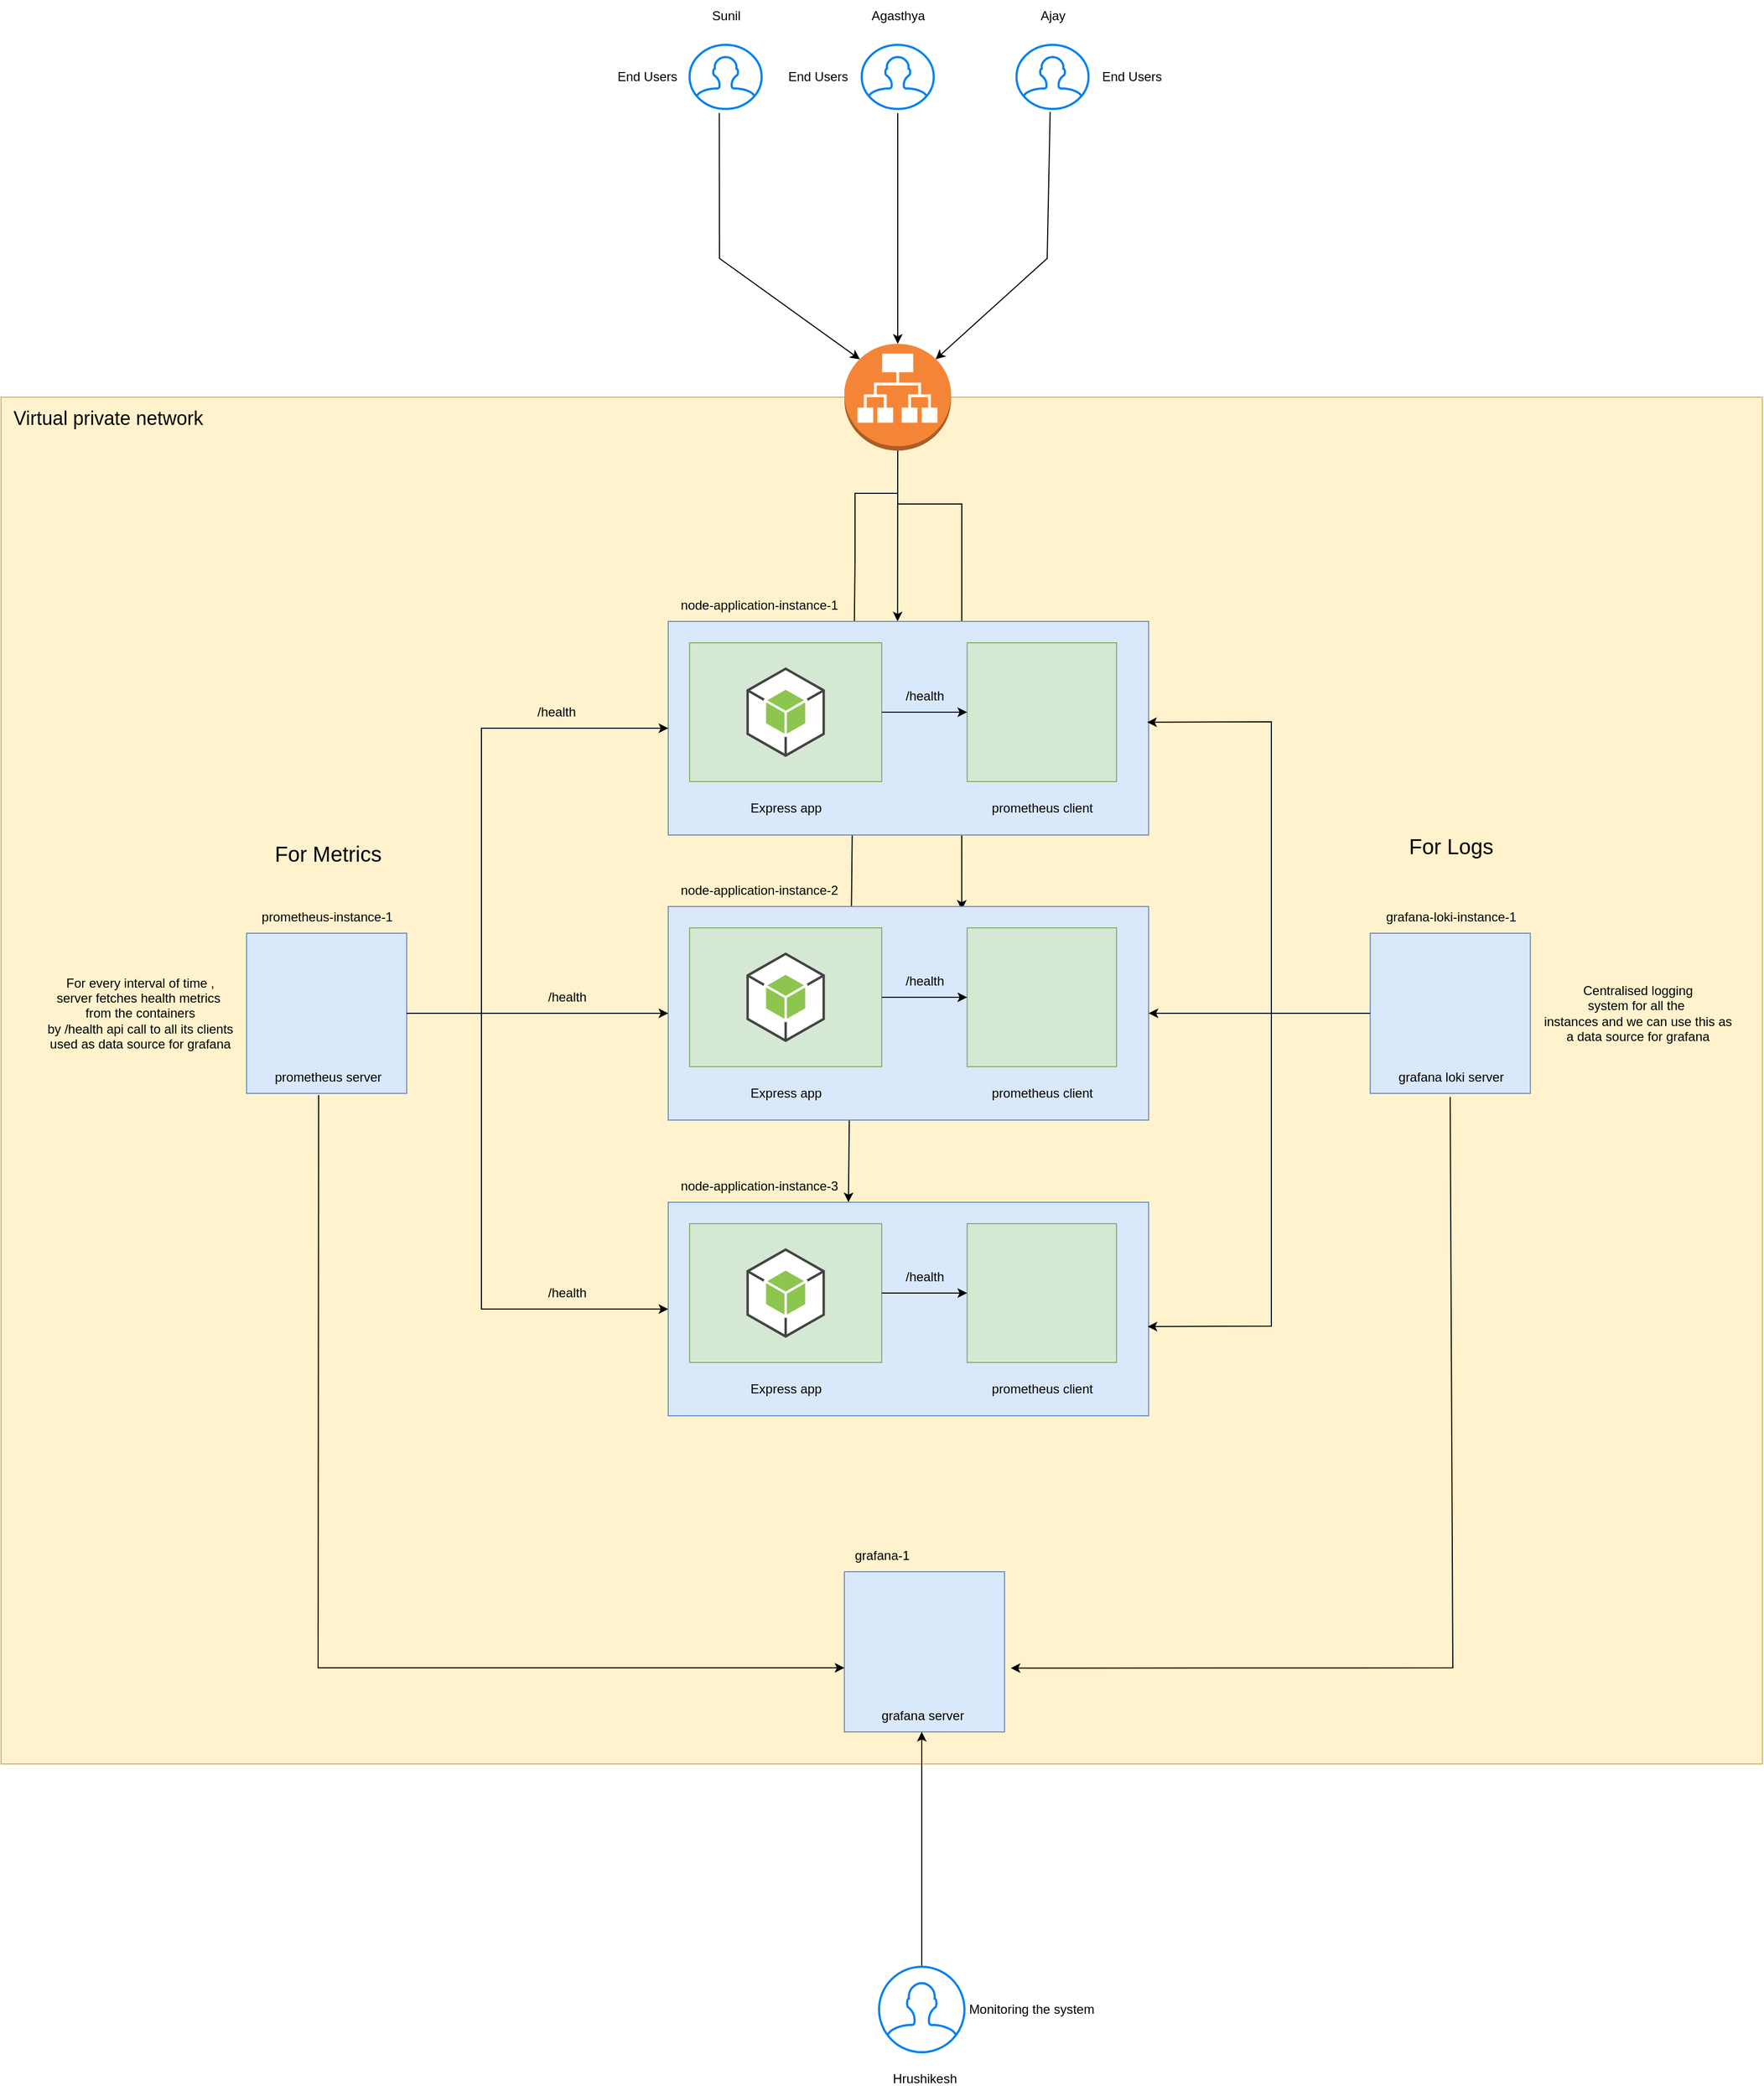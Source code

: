 <mxfile version="24.5.5" type="device">
  <diagram name="Page-1" id="3_qAfCeMi1pS8mAeq-Ui">
    <mxGraphModel dx="2233" dy="3207" grid="1" gridSize="10" guides="1" tooltips="1" connect="1" arrows="1" fold="1" page="1" pageScale="1" pageWidth="827" pageHeight="1169" math="0" shadow="0">
      <root>
        <mxCell id="0" />
        <mxCell id="1" parent="0" />
        <mxCell id="Sa6RIAV5YEHSp7vAq8mL-81" value="" style="whiteSpace=wrap;html=1;fillColor=#fff2cc;strokeColor=#d6b656;" vertex="1" parent="1">
          <mxGeometry x="1280" y="-638" width="1650" height="1280" as="geometry" />
        </mxCell>
        <mxCell id="Sa6RIAV5YEHSp7vAq8mL-87" value="" style="edgeStyle=none;orthogonalLoop=1;jettySize=auto;html=1;rounded=0;entryX=0.993;entryY=0.996;entryDx=0;entryDy=0;entryPerimeter=0;" edge="1" parent="1" target="Sa6RIAV5YEHSp7vAq8mL-31">
          <mxGeometry width="100" relative="1" as="geometry">
            <mxPoint x="2120" y="-548" as="sourcePoint" />
            <mxPoint x="2092.5" y="-528" as="targetPoint" />
            <Array as="points">
              <mxPoint x="2080" y="-548" />
              <mxPoint x="2080" y="-488" />
            </Array>
          </mxGeometry>
        </mxCell>
        <mxCell id="Sa6RIAV5YEHSp7vAq8mL-86" value="" style="edgeStyle=none;orthogonalLoop=1;jettySize=auto;html=1;rounded=0;entryX=0.611;entryY=0.015;entryDx=0;entryDy=0;entryPerimeter=0;" edge="1" parent="1" target="Sa6RIAV5YEHSp7vAq8mL-18">
          <mxGeometry width="100" relative="1" as="geometry">
            <mxPoint x="2120" y="-538" as="sourcePoint" />
            <mxPoint x="2224.5" y="-518" as="targetPoint" />
            <Array as="points">
              <mxPoint x="2180" y="-538" />
            </Array>
          </mxGeometry>
        </mxCell>
        <mxCell id="Sa6RIAV5YEHSp7vAq8mL-70" value="" style="whiteSpace=wrap;html=1;fillColor=#dae8fc;strokeColor=#6c8ebf;" vertex="1" parent="1">
          <mxGeometry x="2562.62" y="-136" width="150" height="150" as="geometry" />
        </mxCell>
        <mxCell id="Sa6RIAV5YEHSp7vAq8mL-59" value="" style="whiteSpace=wrap;html=1;fillColor=#dae8fc;strokeColor=#6c8ebf;" vertex="1" parent="1">
          <mxGeometry x="2070" y="462" width="150" height="150" as="geometry" />
        </mxCell>
        <mxCell id="Sa6RIAV5YEHSp7vAq8mL-41" value="" style="whiteSpace=wrap;html=1;fillColor=#dae8fc;strokeColor=#6c8ebf;" vertex="1" parent="1">
          <mxGeometry x="1510" y="-136" width="150" height="150" as="geometry" />
        </mxCell>
        <mxCell id="Sa6RIAV5YEHSp7vAq8mL-1" value="" style="whiteSpace=wrap;html=1;fillColor=#dae8fc;strokeColor=#6c8ebf;" vertex="1" parent="1">
          <mxGeometry x="1905" y="-428" width="450" height="200" as="geometry" />
        </mxCell>
        <mxCell id="Sa6RIAV5YEHSp7vAq8mL-6" value="" style="whiteSpace=wrap;html=1;fillColor=#d5e8d4;strokeColor=#82b366;" vertex="1" parent="1">
          <mxGeometry x="1925" y="-408" width="180" height="130" as="geometry" />
        </mxCell>
        <mxCell id="Sa6RIAV5YEHSp7vAq8mL-2" value="node-application-instance-1" style="text;html=1;align=center;verticalAlign=middle;resizable=0;points=[];autosize=1;strokeColor=none;fillColor=none;" vertex="1" parent="1">
          <mxGeometry x="1905" y="-458" width="170" height="30" as="geometry" />
        </mxCell>
        <mxCell id="Sa6RIAV5YEHSp7vAq8mL-5" value="" style="outlineConnect=0;dashed=0;verticalLabelPosition=bottom;verticalAlign=top;align=center;html=1;shape=mxgraph.aws3.android;fillColor=#8CC64F;gradientColor=none;" vertex="1" parent="1">
          <mxGeometry x="1978.25" y="-385" width="73.5" height="84" as="geometry" />
        </mxCell>
        <mxCell id="Sa6RIAV5YEHSp7vAq8mL-7" value="" style="whiteSpace=wrap;html=1;fillColor=#d5e8d4;strokeColor=#82b366;" vertex="1" parent="1">
          <mxGeometry x="2185" y="-408" width="140" height="130" as="geometry" />
        </mxCell>
        <mxCell id="Sa6RIAV5YEHSp7vAq8mL-9" value="" style="shape=image;verticalLabelPosition=bottom;labelBackgroundColor=default;verticalAlign=top;aspect=fixed;imageAspect=0;image=https://upload.wikimedia.org/wikipedia/commons/thumb/3/38/Prometheus_software_logo.svg/2066px-Prometheus_software_logo.svg.png;" vertex="1" parent="1">
          <mxGeometry x="2224.5" y="-373.24" width="61" height="60.49" as="geometry" />
        </mxCell>
        <mxCell id="Sa6RIAV5YEHSp7vAq8mL-10" value="Express app" style="text;html=1;align=center;verticalAlign=middle;resizable=0;points=[];autosize=1;strokeColor=none;fillColor=none;" vertex="1" parent="1">
          <mxGeometry x="1970" y="-268" width="90" height="30" as="geometry" />
        </mxCell>
        <mxCell id="Sa6RIAV5YEHSp7vAq8mL-11" value="&lt;div style=&quot;background-color: rgb(31, 31, 31); line-height: 29px;&quot;&gt;&lt;br&gt;&lt;/div&gt;" style="text;html=1;align=center;verticalAlign=middle;resizable=0;points=[];autosize=1;strokeColor=none;fillColor=none;" vertex="1" parent="1">
          <mxGeometry x="2255" y="-215" width="20" height="40" as="geometry" />
        </mxCell>
        <mxCell id="Sa6RIAV5YEHSp7vAq8mL-13" value="prometheus client" style="text;html=1;align=center;verticalAlign=middle;resizable=0;points=[];autosize=1;strokeColor=none;fillColor=none;" vertex="1" parent="1">
          <mxGeometry x="2195" y="-268" width="120" height="30" as="geometry" />
        </mxCell>
        <mxCell id="Sa6RIAV5YEHSp7vAq8mL-14" value="/health" style="text;html=1;align=center;verticalAlign=middle;resizable=0;points=[];autosize=1;strokeColor=none;fillColor=none;" vertex="1" parent="1">
          <mxGeometry x="2115" y="-373.24" width="60" height="30" as="geometry" />
        </mxCell>
        <mxCell id="Sa6RIAV5YEHSp7vAq8mL-16" value="" style="edgeStyle=none;orthogonalLoop=1;jettySize=auto;html=1;rounded=0;entryX=0;entryY=0.5;entryDx=0;entryDy=0;exitX=1;exitY=0.5;exitDx=0;exitDy=0;" edge="1" parent="1" source="Sa6RIAV5YEHSp7vAq8mL-6" target="Sa6RIAV5YEHSp7vAq8mL-7">
          <mxGeometry width="100" relative="1" as="geometry">
            <mxPoint x="2105" y="-318" as="sourcePoint" />
            <mxPoint x="2205" y="-318" as="targetPoint" />
            <Array as="points" />
          </mxGeometry>
        </mxCell>
        <mxCell id="Sa6RIAV5YEHSp7vAq8mL-18" value="" style="whiteSpace=wrap;html=1;fillColor=#dae8fc;strokeColor=#6c8ebf;" vertex="1" parent="1">
          <mxGeometry x="1905" y="-161" width="450" height="200" as="geometry" />
        </mxCell>
        <mxCell id="Sa6RIAV5YEHSp7vAq8mL-19" value="" style="whiteSpace=wrap;html=1;fillColor=#d5e8d4;strokeColor=#82b366;" vertex="1" parent="1">
          <mxGeometry x="1925" y="-141" width="180" height="130" as="geometry" />
        </mxCell>
        <mxCell id="Sa6RIAV5YEHSp7vAq8mL-20" value="node-application-instance-2" style="text;html=1;align=center;verticalAlign=middle;resizable=0;points=[];autosize=1;strokeColor=none;fillColor=none;" vertex="1" parent="1">
          <mxGeometry x="1905" y="-191" width="170" height="30" as="geometry" />
        </mxCell>
        <mxCell id="Sa6RIAV5YEHSp7vAq8mL-21" value="" style="outlineConnect=0;dashed=0;verticalLabelPosition=bottom;verticalAlign=top;align=center;html=1;shape=mxgraph.aws3.android;fillColor=#8CC64F;gradientColor=none;" vertex="1" parent="1">
          <mxGeometry x="1978.25" y="-118" width="73.5" height="84" as="geometry" />
        </mxCell>
        <mxCell id="Sa6RIAV5YEHSp7vAq8mL-22" value="" style="whiteSpace=wrap;html=1;fillColor=#d5e8d4;strokeColor=#82b366;" vertex="1" parent="1">
          <mxGeometry x="2185" y="-141" width="140" height="130" as="geometry" />
        </mxCell>
        <mxCell id="Sa6RIAV5YEHSp7vAq8mL-23" value="" style="shape=image;verticalLabelPosition=bottom;labelBackgroundColor=default;verticalAlign=top;aspect=fixed;imageAspect=0;image=https://upload.wikimedia.org/wikipedia/commons/thumb/3/38/Prometheus_software_logo.svg/2066px-Prometheus_software_logo.svg.png;" vertex="1" parent="1">
          <mxGeometry x="2224.5" y="-106.24" width="61" height="60.49" as="geometry" />
        </mxCell>
        <mxCell id="Sa6RIAV5YEHSp7vAq8mL-24" value="Express app" style="text;html=1;align=center;verticalAlign=middle;resizable=0;points=[];autosize=1;strokeColor=none;fillColor=none;" vertex="1" parent="1">
          <mxGeometry x="1970" y="-1" width="90" height="30" as="geometry" />
        </mxCell>
        <mxCell id="Sa6RIAV5YEHSp7vAq8mL-25" value="&lt;div style=&quot;background-color: rgb(31, 31, 31); line-height: 29px;&quot;&gt;&lt;br&gt;&lt;/div&gt;" style="text;html=1;align=center;verticalAlign=middle;resizable=0;points=[];autosize=1;strokeColor=none;fillColor=none;" vertex="1" parent="1">
          <mxGeometry x="2255" y="52" width="20" height="40" as="geometry" />
        </mxCell>
        <mxCell id="Sa6RIAV5YEHSp7vAq8mL-26" value="prometheus client" style="text;html=1;align=center;verticalAlign=middle;resizable=0;points=[];autosize=1;strokeColor=none;fillColor=none;" vertex="1" parent="1">
          <mxGeometry x="2195" y="-1" width="120" height="30" as="geometry" />
        </mxCell>
        <mxCell id="Sa6RIAV5YEHSp7vAq8mL-27" value="/health" style="text;html=1;align=center;verticalAlign=middle;resizable=0;points=[];autosize=1;strokeColor=none;fillColor=none;" vertex="1" parent="1">
          <mxGeometry x="2115" y="-106.24" width="60" height="30" as="geometry" />
        </mxCell>
        <mxCell id="Sa6RIAV5YEHSp7vAq8mL-28" value="" style="edgeStyle=none;orthogonalLoop=1;jettySize=auto;html=1;rounded=0;entryX=0;entryY=0.5;entryDx=0;entryDy=0;exitX=1;exitY=0.5;exitDx=0;exitDy=0;" edge="1" parent="1" source="Sa6RIAV5YEHSp7vAq8mL-19" target="Sa6RIAV5YEHSp7vAq8mL-22">
          <mxGeometry width="100" relative="1" as="geometry">
            <mxPoint x="2105" y="-51" as="sourcePoint" />
            <mxPoint x="2205" y="-51" as="targetPoint" />
            <Array as="points" />
          </mxGeometry>
        </mxCell>
        <mxCell id="Sa6RIAV5YEHSp7vAq8mL-29" value="" style="whiteSpace=wrap;html=1;fillColor=#dae8fc;strokeColor=#6c8ebf;" vertex="1" parent="1">
          <mxGeometry x="1905" y="116" width="450" height="200" as="geometry" />
        </mxCell>
        <mxCell id="Sa6RIAV5YEHSp7vAq8mL-30" value="" style="whiteSpace=wrap;html=1;fillColor=#d5e8d4;strokeColor=#82b366;" vertex="1" parent="1">
          <mxGeometry x="1925" y="136" width="180" height="130" as="geometry" />
        </mxCell>
        <mxCell id="Sa6RIAV5YEHSp7vAq8mL-31" value="node-application-instance-3" style="text;html=1;align=center;verticalAlign=middle;resizable=0;points=[];autosize=1;strokeColor=none;fillColor=none;" vertex="1" parent="1">
          <mxGeometry x="1905" y="86" width="170" height="30" as="geometry" />
        </mxCell>
        <mxCell id="Sa6RIAV5YEHSp7vAq8mL-32" value="" style="outlineConnect=0;dashed=0;verticalLabelPosition=bottom;verticalAlign=top;align=center;html=1;shape=mxgraph.aws3.android;fillColor=#8CC64F;gradientColor=none;" vertex="1" parent="1">
          <mxGeometry x="1978.25" y="159" width="73.5" height="84" as="geometry" />
        </mxCell>
        <mxCell id="Sa6RIAV5YEHSp7vAq8mL-33" value="" style="whiteSpace=wrap;html=1;fillColor=#d5e8d4;strokeColor=#82b366;" vertex="1" parent="1">
          <mxGeometry x="2185" y="136" width="140" height="130" as="geometry" />
        </mxCell>
        <mxCell id="Sa6RIAV5YEHSp7vAq8mL-34" value="" style="shape=image;verticalLabelPosition=bottom;labelBackgroundColor=default;verticalAlign=top;aspect=fixed;imageAspect=0;image=https://upload.wikimedia.org/wikipedia/commons/thumb/3/38/Prometheus_software_logo.svg/2066px-Prometheus_software_logo.svg.png;" vertex="1" parent="1">
          <mxGeometry x="2224.5" y="170.76" width="61" height="60.49" as="geometry" />
        </mxCell>
        <mxCell id="Sa6RIAV5YEHSp7vAq8mL-35" value="Express app" style="text;html=1;align=center;verticalAlign=middle;resizable=0;points=[];autosize=1;strokeColor=none;fillColor=none;" vertex="1" parent="1">
          <mxGeometry x="1970" y="276" width="90" height="30" as="geometry" />
        </mxCell>
        <mxCell id="Sa6RIAV5YEHSp7vAq8mL-36" value="&lt;div style=&quot;background-color: rgb(31, 31, 31); line-height: 29px;&quot;&gt;&lt;br&gt;&lt;/div&gt;" style="text;html=1;align=center;verticalAlign=middle;resizable=0;points=[];autosize=1;strokeColor=none;fillColor=none;" vertex="1" parent="1">
          <mxGeometry x="2255" y="329" width="20" height="40" as="geometry" />
        </mxCell>
        <mxCell id="Sa6RIAV5YEHSp7vAq8mL-37" value="prometheus client" style="text;html=1;align=center;verticalAlign=middle;resizable=0;points=[];autosize=1;strokeColor=none;fillColor=none;" vertex="1" parent="1">
          <mxGeometry x="2195" y="276" width="120" height="30" as="geometry" />
        </mxCell>
        <mxCell id="Sa6RIAV5YEHSp7vAq8mL-38" value="/health" style="text;html=1;align=center;verticalAlign=middle;resizable=0;points=[];autosize=1;strokeColor=none;fillColor=none;" vertex="1" parent="1">
          <mxGeometry x="2115" y="170.76" width="60" height="30" as="geometry" />
        </mxCell>
        <mxCell id="Sa6RIAV5YEHSp7vAq8mL-39" value="" style="edgeStyle=none;orthogonalLoop=1;jettySize=auto;html=1;rounded=0;entryX=0;entryY=0.5;entryDx=0;entryDy=0;exitX=1;exitY=0.5;exitDx=0;exitDy=0;" edge="1" parent="1" source="Sa6RIAV5YEHSp7vAq8mL-30" target="Sa6RIAV5YEHSp7vAq8mL-33">
          <mxGeometry width="100" relative="1" as="geometry">
            <mxPoint x="2105" y="226" as="sourcePoint" />
            <mxPoint x="2205" y="226" as="targetPoint" />
            <Array as="points" />
          </mxGeometry>
        </mxCell>
        <mxCell id="Sa6RIAV5YEHSp7vAq8mL-40" value="" style="shape=image;verticalLabelPosition=bottom;labelBackgroundColor=default;verticalAlign=top;aspect=fixed;imageAspect=0;image=https://upload.wikimedia.org/wikipedia/commons/thumb/3/38/Prometheus_software_logo.svg/2066px-Prometheus_software_logo.svg.png;" vertex="1" parent="1">
          <mxGeometry x="1539" y="-119" width="93.78" height="93" as="geometry" />
        </mxCell>
        <mxCell id="Sa6RIAV5YEHSp7vAq8mL-42" value="prometheus server" style="text;html=1;align=center;verticalAlign=middle;resizable=0;points=[];autosize=1;strokeColor=none;fillColor=none;" vertex="1" parent="1">
          <mxGeometry x="1525.89" y="-16" width="120" height="30" as="geometry" />
        </mxCell>
        <mxCell id="Sa6RIAV5YEHSp7vAq8mL-43" value="" style="edgeStyle=none;orthogonalLoop=1;jettySize=auto;html=1;rounded=0;entryX=0;entryY=0.5;entryDx=0;entryDy=0;" edge="1" parent="1" target="Sa6RIAV5YEHSp7vAq8mL-1">
          <mxGeometry width="100" relative="1" as="geometry">
            <mxPoint x="1730" y="-58" as="sourcePoint" />
            <mxPoint x="1505" y="-308" as="targetPoint" />
            <Array as="points">
              <mxPoint x="1730" y="-328" />
            </Array>
          </mxGeometry>
        </mxCell>
        <mxCell id="Sa6RIAV5YEHSp7vAq8mL-47" value="" style="edgeStyle=none;orthogonalLoop=1;jettySize=auto;html=1;rounded=0;exitX=1;exitY=0.5;exitDx=0;exitDy=0;entryX=0;entryY=0.5;entryDx=0;entryDy=0;" edge="1" parent="1" source="Sa6RIAV5YEHSp7vAq8mL-41" target="Sa6RIAV5YEHSp7vAq8mL-18">
          <mxGeometry width="100" relative="1" as="geometry">
            <mxPoint x="1690" y="142" as="sourcePoint" />
            <mxPoint x="1790" y="142" as="targetPoint" />
            <Array as="points" />
          </mxGeometry>
        </mxCell>
        <mxCell id="Sa6RIAV5YEHSp7vAq8mL-48" value="" style="edgeStyle=none;orthogonalLoop=1;jettySize=auto;html=1;rounded=0;entryX=0;entryY=0.5;entryDx=0;entryDy=0;" edge="1" parent="1" target="Sa6RIAV5YEHSp7vAq8mL-29">
          <mxGeometry width="100" relative="1" as="geometry">
            <mxPoint x="1730" y="-58" as="sourcePoint" />
            <mxPoint x="1570" y="112" as="targetPoint" />
            <Array as="points">
              <mxPoint x="1730" y="216" />
            </Array>
          </mxGeometry>
        </mxCell>
        <mxCell id="Sa6RIAV5YEHSp7vAq8mL-49" value="/health" style="text;html=1;align=center;verticalAlign=middle;resizable=0;points=[];autosize=1;strokeColor=none;fillColor=none;" vertex="1" parent="1">
          <mxGeometry x="1770" y="-358" width="60" height="30" as="geometry" />
        </mxCell>
        <mxCell id="Sa6RIAV5YEHSp7vAq8mL-50" value="/health" style="text;html=1;align=center;verticalAlign=middle;resizable=0;points=[];autosize=1;strokeColor=none;fillColor=none;" vertex="1" parent="1">
          <mxGeometry x="1780" y="-91" width="60" height="30" as="geometry" />
        </mxCell>
        <mxCell id="Sa6RIAV5YEHSp7vAq8mL-51" value="/health" style="text;html=1;align=center;verticalAlign=middle;resizable=0;points=[];autosize=1;strokeColor=none;fillColor=none;" vertex="1" parent="1">
          <mxGeometry x="1780" y="186" width="60" height="30" as="geometry" />
        </mxCell>
        <mxCell id="Sa6RIAV5YEHSp7vAq8mL-52" value="For every interval of time ,&lt;div&gt;server fetches health metrics&amp;nbsp;&lt;/div&gt;&lt;div&gt;from the containers&lt;/div&gt;&lt;div&gt;by /health api call to all its clients&lt;/div&gt;&lt;div&gt;used as data source for grafana&lt;/div&gt;" style="text;html=1;align=center;verticalAlign=middle;resizable=0;points=[];autosize=1;strokeColor=none;fillColor=none;" vertex="1" parent="1">
          <mxGeometry x="1310" y="-106" width="200" height="90" as="geometry" />
        </mxCell>
        <mxCell id="Sa6RIAV5YEHSp7vAq8mL-55" value="prometheus-instance-1" style="text;html=1;align=center;verticalAlign=middle;resizable=0;points=[];autosize=1;strokeColor=none;fillColor=none;" vertex="1" parent="1">
          <mxGeometry x="1510" y="-166" width="150" height="30" as="geometry" />
        </mxCell>
        <mxCell id="Sa6RIAV5YEHSp7vAq8mL-58" value="" style="shape=image;verticalLabelPosition=bottom;labelBackgroundColor=default;verticalAlign=top;aspect=fixed;imageAspect=0;image=https://upload.wikimedia.org/wikipedia/commons/thumb/3/3b/Grafana_icon.svg/1969px-Grafana_icon.svg.png;" vertex="1" parent="1">
          <mxGeometry x="2099" y="485" width="87" height="90.47" as="geometry" />
        </mxCell>
        <mxCell id="Sa6RIAV5YEHSp7vAq8mL-60" value="grafana server" style="text;html=1;align=center;verticalAlign=middle;resizable=0;points=[];autosize=1;strokeColor=none;fillColor=none;" vertex="1" parent="1">
          <mxGeometry x="2092.5" y="582" width="100" height="30" as="geometry" />
        </mxCell>
        <mxCell id="Sa6RIAV5YEHSp7vAq8mL-61" value="grafana-1" style="text;html=1;align=center;verticalAlign=middle;resizable=0;points=[];autosize=1;strokeColor=none;fillColor=none;" vertex="1" parent="1">
          <mxGeometry x="2070" y="432" width="70" height="30" as="geometry" />
        </mxCell>
        <mxCell id="Sa6RIAV5YEHSp7vAq8mL-71" value="grafana loki server" style="text;html=1;align=center;verticalAlign=middle;resizable=0;points=[];autosize=1;strokeColor=none;fillColor=none;" vertex="1" parent="1">
          <mxGeometry x="2577.62" y="-16" width="120" height="30" as="geometry" />
        </mxCell>
        <mxCell id="Sa6RIAV5YEHSp7vAq8mL-72" value="grafana-loki-instance-1" style="text;html=1;align=center;verticalAlign=middle;resizable=0;points=[];autosize=1;strokeColor=none;fillColor=none;" vertex="1" parent="1">
          <mxGeometry x="2562.62" y="-166" width="150" height="30" as="geometry" />
        </mxCell>
        <mxCell id="Sa6RIAV5YEHSp7vAq8mL-73" value="" style="edgeStyle=none;orthogonalLoop=1;jettySize=auto;html=1;rounded=0;entryX=1;entryY=0.5;entryDx=0;entryDy=0;exitX=0;exitY=0.5;exitDx=0;exitDy=0;" edge="1" parent="1" source="Sa6RIAV5YEHSp7vAq8mL-70" target="Sa6RIAV5YEHSp7vAq8mL-18">
          <mxGeometry width="100" relative="1" as="geometry">
            <mxPoint x="2460" y="-58" as="sourcePoint" />
            <mxPoint x="2560" y="-58" as="targetPoint" />
            <Array as="points" />
          </mxGeometry>
        </mxCell>
        <mxCell id="Sa6RIAV5YEHSp7vAq8mL-74" value="" style="edgeStyle=none;orthogonalLoop=1;jettySize=auto;html=1;rounded=0;entryX=0.997;entryY=0.472;entryDx=0;entryDy=0;entryPerimeter=0;" edge="1" parent="1" target="Sa6RIAV5YEHSp7vAq8mL-1">
          <mxGeometry width="100" relative="1" as="geometry">
            <mxPoint x="2470" y="-58" as="sourcePoint" />
            <mxPoint x="2530" y="-191" as="targetPoint" />
            <Array as="points">
              <mxPoint x="2470" y="-334" />
            </Array>
          </mxGeometry>
        </mxCell>
        <mxCell id="Sa6RIAV5YEHSp7vAq8mL-75" value="" style="edgeStyle=none;orthogonalLoop=1;jettySize=auto;html=1;rounded=0;entryX=0.998;entryY=0.582;entryDx=0;entryDy=0;entryPerimeter=0;" edge="1" parent="1" target="Sa6RIAV5YEHSp7vAq8mL-29">
          <mxGeometry width="100" relative="1" as="geometry">
            <mxPoint x="2470" y="-58" as="sourcePoint" />
            <mxPoint x="2540" y="142" as="targetPoint" />
            <Array as="points">
              <mxPoint x="2470" y="232" />
            </Array>
          </mxGeometry>
        </mxCell>
        <mxCell id="Sa6RIAV5YEHSp7vAq8mL-76" value="" style="edgeStyle=none;orthogonalLoop=1;jettySize=auto;html=1;rounded=0;exitX=0.43;exitY=1.056;exitDx=0;exitDy=0;exitPerimeter=0;entryX=0;entryY=0.6;entryDx=0;entryDy=0;entryPerimeter=0;" edge="1" parent="1" source="Sa6RIAV5YEHSp7vAq8mL-42" target="Sa6RIAV5YEHSp7vAq8mL-59">
          <mxGeometry width="100" relative="1" as="geometry">
            <mxPoint x="1440" y="322" as="sourcePoint" />
            <mxPoint x="1540" y="322" as="targetPoint" />
            <Array as="points">
              <mxPoint x="1577" y="552" />
            </Array>
          </mxGeometry>
        </mxCell>
        <mxCell id="Sa6RIAV5YEHSp7vAq8mL-77" value="" style="edgeStyle=none;orthogonalLoop=1;jettySize=auto;html=1;rounded=0;exitX=0.499;exitY=1.111;exitDx=0;exitDy=0;exitPerimeter=0;entryX=1.039;entryY=0.602;entryDx=0;entryDy=0;entryPerimeter=0;" edge="1" parent="1" source="Sa6RIAV5YEHSp7vAq8mL-71" target="Sa6RIAV5YEHSp7vAq8mL-59">
          <mxGeometry width="100" relative="1" as="geometry">
            <mxPoint x="2580" y="142" as="sourcePoint" />
            <mxPoint x="2650" y="692" as="targetPoint" />
            <Array as="points">
              <mxPoint x="2640" y="552" />
            </Array>
          </mxGeometry>
        </mxCell>
        <mxCell id="Sa6RIAV5YEHSp7vAq8mL-78" value="Centralised logging&lt;div&gt;system for all the&amp;nbsp;&lt;/div&gt;&lt;div&gt;instances and we can use this as&lt;/div&gt;&lt;div&gt;a data source for grafana&lt;/div&gt;" style="text;html=1;align=center;verticalAlign=middle;resizable=0;points=[];autosize=1;strokeColor=none;fillColor=none;" vertex="1" parent="1">
          <mxGeometry x="2712.62" y="-96" width="200" height="70" as="geometry" />
        </mxCell>
        <mxCell id="Sa6RIAV5YEHSp7vAq8mL-80" value="" style="edgeStyle=orthogonalEdgeStyle;rounded=0;orthogonalLoop=1;jettySize=auto;html=1;" edge="1" parent="1" source="Sa6RIAV5YEHSp7vAq8mL-79" target="Sa6RIAV5YEHSp7vAq8mL-60">
          <mxGeometry relative="1" as="geometry" />
        </mxCell>
        <mxCell id="Sa6RIAV5YEHSp7vAq8mL-79" value="" style="html=1;verticalLabelPosition=bottom;align=center;labelBackgroundColor=#ffffff;verticalAlign=top;strokeWidth=2;strokeColor=#0080F0;shadow=0;dashed=0;shape=mxgraph.ios7.icons.user;" vertex="1" parent="1">
          <mxGeometry x="2102.5" y="832" width="80" height="80" as="geometry" />
        </mxCell>
        <mxCell id="Sa6RIAV5YEHSp7vAq8mL-83" value="" style="outlineConnect=0;dashed=0;verticalLabelPosition=bottom;verticalAlign=top;align=center;html=1;shape=mxgraph.aws3.application_load_balancer;fillColor=#F58536;gradientColor=none;" vertex="1" parent="1">
          <mxGeometry x="2070" y="-688" width="100" height="100" as="geometry" />
        </mxCell>
        <mxCell id="Sa6RIAV5YEHSp7vAq8mL-85" value="" style="edgeStyle=none;orthogonalLoop=1;jettySize=auto;html=1;rounded=0;entryX=0.509;entryY=0.164;entryDx=0;entryDy=0;entryPerimeter=0;exitX=0.5;exitY=1;exitDx=0;exitDy=0;exitPerimeter=0;" edge="1" parent="1" source="Sa6RIAV5YEHSp7vAq8mL-83" target="Sa6RIAV5YEHSp7vAq8mL-81">
          <mxGeometry width="100" relative="1" as="geometry">
            <mxPoint x="2125" y="-578" as="sourcePoint" />
            <mxPoint x="2500" y="-558" as="targetPoint" />
            <Array as="points" />
          </mxGeometry>
        </mxCell>
        <mxCell id="Sa6RIAV5YEHSp7vAq8mL-88" value="&lt;font style=&quot;font-size: 18px;&quot;&gt;Virtual private network&lt;/font&gt;" style="text;html=1;align=center;verticalAlign=middle;resizable=0;points=[];autosize=1;strokeColor=none;fillColor=none;" vertex="1" parent="1">
          <mxGeometry x="1280" y="-638" width="200" height="40" as="geometry" />
        </mxCell>
        <mxCell id="Sa6RIAV5YEHSp7vAq8mL-90" value="" style="html=1;verticalLabelPosition=bottom;align=center;labelBackgroundColor=#ffffff;verticalAlign=top;strokeWidth=2;strokeColor=#0080F0;shadow=0;dashed=0;shape=mxgraph.ios7.icons.user;" vertex="1" parent="1">
          <mxGeometry x="2086.25" y="-968" width="67.5" height="60" as="geometry" />
        </mxCell>
        <mxCell id="Sa6RIAV5YEHSp7vAq8mL-92" value="" style="html=1;verticalLabelPosition=bottom;align=center;labelBackgroundColor=#ffffff;verticalAlign=top;strokeWidth=2;strokeColor=#0080F0;shadow=0;dashed=0;shape=mxgraph.ios7.icons.user;" vertex="1" parent="1">
          <mxGeometry x="1925" y="-968" width="67.5" height="60" as="geometry" />
        </mxCell>
        <mxCell id="Sa6RIAV5YEHSp7vAq8mL-93" value="" style="html=1;verticalLabelPosition=bottom;align=center;labelBackgroundColor=#ffffff;verticalAlign=top;strokeWidth=2;strokeColor=#0080F0;shadow=0;dashed=0;shape=mxgraph.ios7.icons.user;" vertex="1" parent="1">
          <mxGeometry x="2231.25" y="-968" width="67.5" height="60" as="geometry" />
        </mxCell>
        <mxCell id="Sa6RIAV5YEHSp7vAq8mL-94" value="Sunil" style="text;html=1;align=center;verticalAlign=middle;resizable=0;points=[];autosize=1;strokeColor=none;fillColor=none;" vertex="1" parent="1">
          <mxGeometry x="1933.75" y="-1010" width="50" height="30" as="geometry" />
        </mxCell>
        <mxCell id="Sa6RIAV5YEHSp7vAq8mL-95" value="Agasthya" style="text;html=1;align=center;verticalAlign=middle;resizable=0;points=[];autosize=1;strokeColor=none;fillColor=none;" vertex="1" parent="1">
          <mxGeometry x="2085" y="-1010" width="70" height="30" as="geometry" />
        </mxCell>
        <mxCell id="Sa6RIAV5YEHSp7vAq8mL-96" value="Ajay" style="text;html=1;align=center;verticalAlign=middle;resizable=0;points=[];autosize=1;strokeColor=none;fillColor=none;" vertex="1" parent="1">
          <mxGeometry x="2240" y="-1010" width="50" height="30" as="geometry" />
        </mxCell>
        <mxCell id="Sa6RIAV5YEHSp7vAq8mL-97" value="Hrushikesh" style="text;html=1;align=center;verticalAlign=middle;resizable=0;points=[];autosize=1;strokeColor=none;fillColor=none;" vertex="1" parent="1">
          <mxGeometry x="2105" y="922" width="80" height="30" as="geometry" />
        </mxCell>
        <mxCell id="Sa6RIAV5YEHSp7vAq8mL-98" value="" style="edgeStyle=none;orthogonalLoop=1;jettySize=auto;html=1;rounded=0;exitX=0.412;exitY=1.065;exitDx=0;exitDy=0;exitPerimeter=0;entryX=0.145;entryY=0.145;entryDx=0;entryDy=0;entryPerimeter=0;" edge="1" parent="1" source="Sa6RIAV5YEHSp7vAq8mL-92" target="Sa6RIAV5YEHSp7vAq8mL-83">
          <mxGeometry width="100" relative="1" as="geometry">
            <mxPoint x="2020" y="-818" as="sourcePoint" />
            <mxPoint x="2120" y="-818" as="targetPoint" />
            <Array as="points">
              <mxPoint x="1953" y="-768" />
            </Array>
          </mxGeometry>
        </mxCell>
        <mxCell id="Sa6RIAV5YEHSp7vAq8mL-99" value="" style="edgeStyle=none;orthogonalLoop=1;jettySize=auto;html=1;rounded=0;entryX=0.5;entryY=0;entryDx=0;entryDy=0;entryPerimeter=0;" edge="1" parent="1" target="Sa6RIAV5YEHSp7vAq8mL-83">
          <mxGeometry width="100" relative="1" as="geometry">
            <mxPoint x="2120" y="-904" as="sourcePoint" />
            <mxPoint x="2170" y="-848" as="targetPoint" />
            <Array as="points" />
          </mxGeometry>
        </mxCell>
        <mxCell id="Sa6RIAV5YEHSp7vAq8mL-100" value="" style="edgeStyle=none;orthogonalLoop=1;jettySize=auto;html=1;rounded=0;exitX=0.467;exitY=1.046;exitDx=0;exitDy=0;exitPerimeter=0;entryX=0.855;entryY=0.145;entryDx=0;entryDy=0;entryPerimeter=0;" edge="1" parent="1" source="Sa6RIAV5YEHSp7vAq8mL-93" target="Sa6RIAV5YEHSp7vAq8mL-83">
          <mxGeometry width="100" relative="1" as="geometry">
            <mxPoint x="2140" y="-838" as="sourcePoint" />
            <mxPoint x="2180" y="-678" as="targetPoint" />
            <Array as="points">
              <mxPoint x="2260" y="-768" />
            </Array>
          </mxGeometry>
        </mxCell>
        <mxCell id="Sa6RIAV5YEHSp7vAq8mL-101" value="Monitoring the system" style="text;html=1;align=center;verticalAlign=middle;resizable=0;points=[];autosize=1;strokeColor=none;fillColor=none;" vertex="1" parent="1">
          <mxGeometry x="2175" y="857" width="140" height="30" as="geometry" />
        </mxCell>
        <mxCell id="Sa6RIAV5YEHSp7vAq8mL-102" value="End Users" style="text;html=1;align=center;verticalAlign=middle;resizable=0;points=[];autosize=1;strokeColor=none;fillColor=none;" vertex="1" parent="1">
          <mxGeometry x="1845" y="-953" width="80" height="30" as="geometry" />
        </mxCell>
        <mxCell id="Sa6RIAV5YEHSp7vAq8mL-103" value="End Users" style="text;html=1;align=center;verticalAlign=middle;resizable=0;points=[];autosize=1;strokeColor=none;fillColor=none;" vertex="1" parent="1">
          <mxGeometry x="2005" y="-953" width="80" height="30" as="geometry" />
        </mxCell>
        <mxCell id="Sa6RIAV5YEHSp7vAq8mL-104" value="End Users" style="text;html=1;align=center;verticalAlign=middle;resizable=0;points=[];autosize=1;strokeColor=none;fillColor=none;" vertex="1" parent="1">
          <mxGeometry x="2298.75" y="-953" width="80" height="30" as="geometry" />
        </mxCell>
        <mxCell id="Sa6RIAV5YEHSp7vAq8mL-105" value="&lt;font style=&quot;font-size: 20px;&quot;&gt;For Metrics&lt;/font&gt;" style="text;html=1;align=center;verticalAlign=middle;resizable=0;points=[];autosize=1;strokeColor=none;fillColor=none;" vertex="1" parent="1">
          <mxGeometry x="1525.89" y="-231" width="120" height="40" as="geometry" />
        </mxCell>
        <mxCell id="Sa6RIAV5YEHSp7vAq8mL-106" value="&lt;font style=&quot;font-size: 20px;&quot;&gt;For Logs&lt;/font&gt;" style="text;html=1;align=center;verticalAlign=middle;resizable=0;points=[];autosize=1;strokeColor=none;fillColor=none;" vertex="1" parent="1">
          <mxGeometry x="2587.62" y="-238" width="100" height="40" as="geometry" />
        </mxCell>
        <mxCell id="Sa6RIAV5YEHSp7vAq8mL-113" value="" style="shape=image;verticalLabelPosition=bottom;labelBackgroundColor=default;verticalAlign=top;aspect=fixed;imageAspect=0;image=https://files.readme.io/e5e1b43-grafana-loki.png;" vertex="1" parent="1">
          <mxGeometry x="2592.62" y="-121" width="90" height="90" as="geometry" />
        </mxCell>
      </root>
    </mxGraphModel>
  </diagram>
</mxfile>
